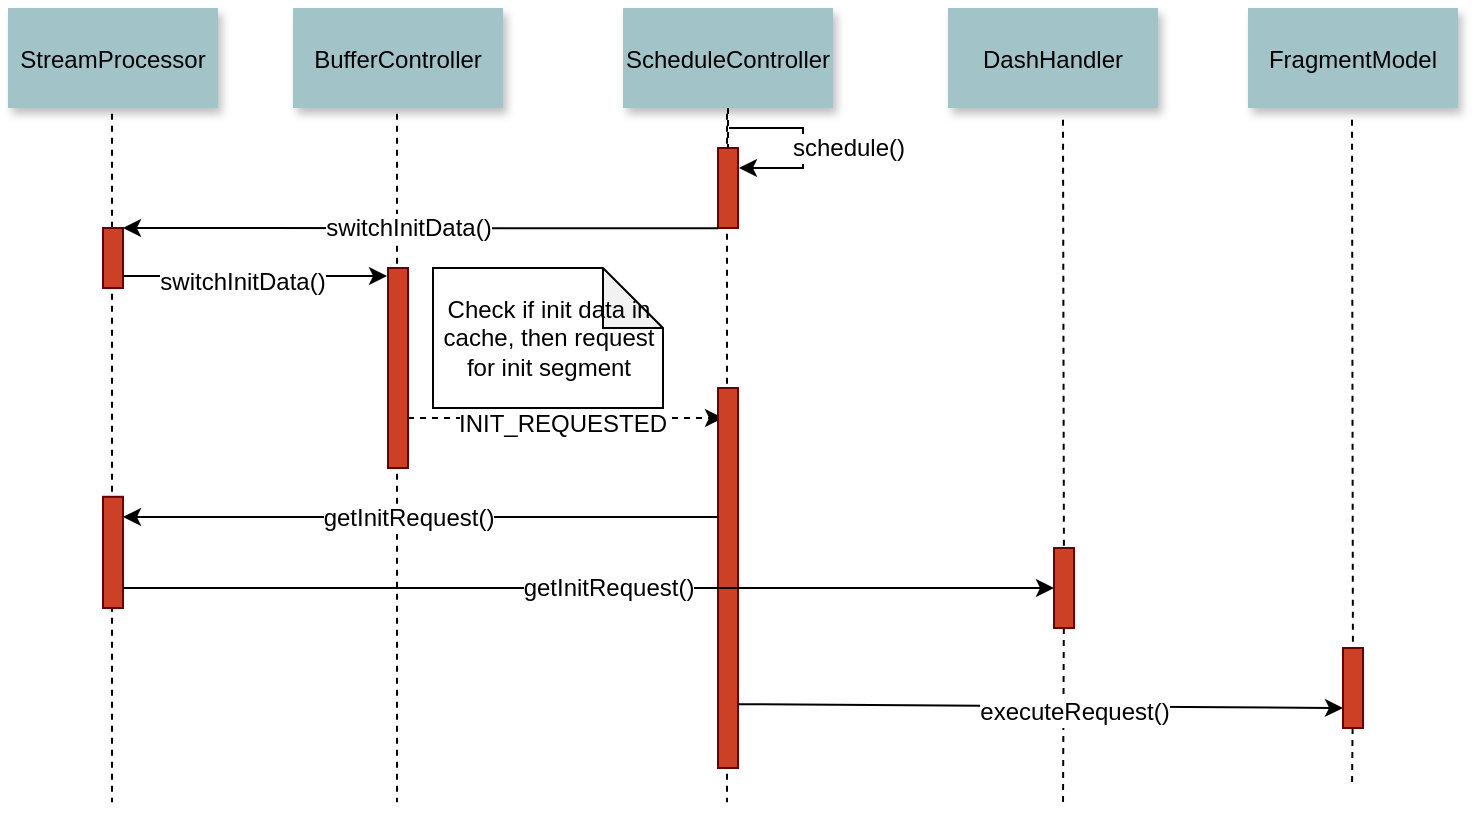 <mxfile version="12.9.3" type="github">
  <diagram name="Page-1" id="9361dd3d-8414-5efd-6122-117bd74ce7a7">
    <mxGraphModel dx="3822" dy="1233" grid="1" gridSize="10" guides="1" tooltips="1" connect="1" arrows="1" fold="1" page="0" pageScale="1.5" pageWidth="826" pageHeight="1169" background="#ffffff" math="0" shadow="0">
      <root>
        <mxCell id="0" />
        <mxCell id="1" parent="0" />
        <mxCell id="KNcOEiXxL7E3P6PZ_gTP-124" value="" style="edgeStyle=none;endArrow=none;dashed=1" edge="1" parent="1">
          <mxGeometry x="-1938.929" y="72.617" width="100" height="100" as="geometry">
            <mxPoint x="-1968" y="22.92" as="sourcePoint" />
            <mxPoint x="-1968" y="367.09" as="targetPoint" />
          </mxGeometry>
        </mxCell>
        <mxCell id="KNcOEiXxL7E3P6PZ_gTP-123" value="" style="edgeStyle=none;endArrow=none;dashed=1" edge="1" parent="1">
          <mxGeometry x="-1796.429" y="72.617" width="100" height="100" as="geometry">
            <mxPoint x="-1825.5" y="22.92" as="sourcePoint" />
            <mxPoint x="-1825.5" y="367.09" as="targetPoint" />
          </mxGeometry>
        </mxCell>
        <mxCell id="KNcOEiXxL7E3P6PZ_gTP-122" value="" style="edgeStyle=none;endArrow=none;dashed=1" edge="1" parent="1">
          <mxGeometry x="-1631.429" y="72.617" width="100" height="100" as="geometry">
            <mxPoint x="-1660.5" y="22.92" as="sourcePoint" />
            <mxPoint x="-1660.5" y="367.09" as="targetPoint" />
          </mxGeometry>
        </mxCell>
        <mxCell id="KNcOEiXxL7E3P6PZ_gTP-101" style="edgeStyle=orthogonalEdgeStyle;rounded=0;orthogonalLoop=1;jettySize=auto;html=1;exitX=1;exitY=0.75;exitDx=0;exitDy=0;" edge="1" parent="1" source="2">
          <mxGeometry relative="1" as="geometry">
            <mxPoint x="-1830.5" y="104" as="targetPoint" />
            <Array as="points">
              <mxPoint x="-1962.5" y="104" />
            </Array>
          </mxGeometry>
        </mxCell>
        <mxCell id="KNcOEiXxL7E3P6PZ_gTP-102" value="switchInitData()" style="text;html=1;align=center;verticalAlign=middle;resizable=0;points=[];labelBackgroundColor=#ffffff;" vertex="1" connectable="0" parent="KNcOEiXxL7E3P6PZ_gTP-101">
          <mxGeometry x="0.297" y="-2" relative="1" as="geometry">
            <mxPoint x="-25.44" y="0.97" as="offset" />
          </mxGeometry>
        </mxCell>
        <mxCell id="2" value="" style="fillColor=#CC4125;strokeColor=#660000" parent="1" vertex="1">
          <mxGeometry x="-1972.5" y="80" width="10" height="30" as="geometry" />
        </mxCell>
        <mxCell id="4" value="StreamProcessor" style="shadow=1;fillColor=#A2C4C9;strokeColor=none" parent="1" vertex="1">
          <mxGeometry x="-2020" y="-30" width="105" height="50" as="geometry" />
        </mxCell>
        <mxCell id="KNcOEiXxL7E3P6PZ_gTP-109" style="edgeStyle=orthogonalEdgeStyle;rounded=0;orthogonalLoop=1;jettySize=auto;html=1;exitX=1;exitY=0.75;exitDx=0;exitDy=0;dashed=1;" edge="1" parent="1" source="6">
          <mxGeometry relative="1" as="geometry">
            <mxPoint x="-1662.5" y="175" as="targetPoint" />
          </mxGeometry>
        </mxCell>
        <mxCell id="KNcOEiXxL7E3P6PZ_gTP-110" value="INIT_REQUESTED" style="text;html=1;align=center;verticalAlign=middle;resizable=0;points=[];labelBackgroundColor=#ffffff;" vertex="1" connectable="0" parent="KNcOEiXxL7E3P6PZ_gTP-109">
          <mxGeometry x="-0.206" y="-3" relative="1" as="geometry">
            <mxPoint x="14.5" as="offset" />
          </mxGeometry>
        </mxCell>
        <mxCell id="6" value="" style="fillColor=#CC4125;strokeColor=#660000" parent="1" vertex="1">
          <mxGeometry x="-1830" y="100" width="10" height="100" as="geometry" />
        </mxCell>
        <mxCell id="7" value="BufferController" style="shadow=1;fillColor=#A2C4C9;strokeColor=none" parent="1" vertex="1">
          <mxGeometry x="-1877.5" y="-30" width="105" height="50" as="geometry" />
        </mxCell>
        <mxCell id="21" value="" style="fillColor=#CC4125;strokeColor=#660000" parent="1" vertex="1">
          <mxGeometry x="-1665" y="40" width="10" height="40" as="geometry" />
        </mxCell>
        <mxCell id="22" value="ScheduleController" style="shadow=1;fillColor=#A2C4C9;strokeColor=none" parent="1" vertex="1">
          <mxGeometry x="-1712.5" y="-30" width="105" height="50" as="geometry" />
        </mxCell>
        <mxCell id="23" value="" style="edgeStyle=none;endArrow=none;dashed=1" parent="1" source="22" target="21" edge="1">
          <mxGeometry x="-1558.012" y="85.0" width="100" height="100" as="geometry">
            <mxPoint x="-1497.847" y="20" as="sourcePoint" />
            <mxPoint x="-1497.847" y="170" as="targetPoint" />
          </mxGeometry>
        </mxCell>
        <mxCell id="24" value="DashHandler" style="shadow=1;fillColor=#A2C4C9;strokeColor=none" parent="1" vertex="1">
          <mxGeometry x="-1550" y="-30" width="105" height="50" as="geometry" />
        </mxCell>
        <object label="" id="34">
          <mxCell style="edgeStyle=elbowEdgeStyle;elbow=vertical;verticalLabelPosition=top;verticalAlign=bottom" parent="1" edge="1" target="2">
            <mxGeometry x="-1795" y="50.736" width="100" height="100" as="geometry">
              <mxPoint x="-1665" y="80.13" as="sourcePoint" />
              <mxPoint x="-1547.5" y="80.13" as="targetPoint" />
              <Array as="points" />
            </mxGeometry>
          </mxCell>
        </object>
        <mxCell id="KNcOEiXxL7E3P6PZ_gTP-105" value="switchInitData()" style="text;html=1;align=center;verticalAlign=middle;resizable=0;points=[];labelBackgroundColor=#ffffff;" vertex="1" connectable="0" parent="34">
          <mxGeometry relative="1" as="geometry">
            <mxPoint x="-6.13" as="offset" />
          </mxGeometry>
        </mxCell>
        <mxCell id="KNcOEiXxL7E3P6PZ_gTP-89" style="edgeStyle=orthogonalEdgeStyle;rounded=0;orthogonalLoop=1;jettySize=auto;html=1;" edge="1" parent="1">
          <mxGeometry relative="1" as="geometry">
            <mxPoint x="-1659.5" y="30" as="sourcePoint" />
            <mxPoint x="-1654.5" y="50" as="targetPoint" />
            <Array as="points">
              <mxPoint x="-1622.5" y="30" />
              <mxPoint x="-1622.5" y="50" />
              <mxPoint x="-1654.5" y="50" />
            </Array>
          </mxGeometry>
        </mxCell>
        <mxCell id="KNcOEiXxL7E3P6PZ_gTP-90" value="schedule()" style="text;html=1;align=center;verticalAlign=middle;resizable=0;points=[];labelBackgroundColor=#ffffff;" vertex="1" connectable="0" parent="KNcOEiXxL7E3P6PZ_gTP-89">
          <mxGeometry x="0.377" relative="1" as="geometry">
            <mxPoint x="26.5" y="-10" as="offset" />
          </mxGeometry>
        </mxCell>
        <mxCell id="KNcOEiXxL7E3P6PZ_gTP-112" value="Check if init data in cache, then request for init segment" style="shape=note;whiteSpace=wrap;html=1;backgroundOutline=1;darkOpacity=0.05;" vertex="1" parent="1">
          <mxGeometry x="-1807.5" y="100" width="115" height="70" as="geometry" />
        </mxCell>
        <mxCell id="KNcOEiXxL7E3P6PZ_gTP-113" value="" style="fillColor=#CC4125;strokeColor=#660000" vertex="1" parent="1">
          <mxGeometry x="-1972.5" y="214.39" width="10" height="55.61" as="geometry" />
        </mxCell>
        <object label="" id="KNcOEiXxL7E3P6PZ_gTP-115">
          <mxCell style="edgeStyle=elbowEdgeStyle;elbow=vertical;verticalLabelPosition=top;verticalAlign=bottom" edge="1" parent="1">
            <mxGeometry x="-1795" y="195.126" width="100" height="100" as="geometry">
              <mxPoint x="-1665" y="224.52" as="sourcePoint" />
              <mxPoint x="-1962.5" y="224.39" as="targetPoint" />
              <Array as="points" />
            </mxGeometry>
          </mxCell>
        </object>
        <mxCell id="KNcOEiXxL7E3P6PZ_gTP-116" value="getInitRequest()" style="text;html=1;align=center;verticalAlign=middle;resizable=0;points=[];labelBackgroundColor=#ffffff;" vertex="1" connectable="0" parent="KNcOEiXxL7E3P6PZ_gTP-115">
          <mxGeometry relative="1" as="geometry">
            <mxPoint x="-6.13" as="offset" />
          </mxGeometry>
        </mxCell>
        <mxCell id="KNcOEiXxL7E3P6PZ_gTP-117" value="" style="fillColor=#CC4125;strokeColor=#660000" vertex="1" parent="1">
          <mxGeometry x="-1665" y="160" width="10" height="190" as="geometry" />
        </mxCell>
        <mxCell id="KNcOEiXxL7E3P6PZ_gTP-121" value="" style="edgeStyle=none;endArrow=none;dashed=1" edge="1" parent="1" source="KNcOEiXxL7E3P6PZ_gTP-125">
          <mxGeometry x="-1463.429" y="75.527" width="100" height="100" as="geometry">
            <mxPoint x="-1492.5" y="25.83" as="sourcePoint" />
            <mxPoint x="-1492.5" y="370" as="targetPoint" />
          </mxGeometry>
        </mxCell>
        <mxCell id="KNcOEiXxL7E3P6PZ_gTP-125" value="" style="fillColor=#CC4125;strokeColor=#660000" vertex="1" parent="1">
          <mxGeometry x="-1497" y="240" width="10" height="40" as="geometry" />
        </mxCell>
        <mxCell id="KNcOEiXxL7E3P6PZ_gTP-126" value="" style="edgeStyle=none;endArrow=none;dashed=1" edge="1" parent="1" target="KNcOEiXxL7E3P6PZ_gTP-125">
          <mxGeometry x="-1463.429" y="75.527" width="100" height="100" as="geometry">
            <mxPoint x="-1492.5" y="25.83" as="sourcePoint" />
            <mxPoint x="-1492.5" y="370" as="targetPoint" />
          </mxGeometry>
        </mxCell>
        <mxCell id="KNcOEiXxL7E3P6PZ_gTP-127" value="" style="endArrow=classic;html=1;entryX=0;entryY=0.5;entryDx=0;entryDy=0;" edge="1" parent="1" target="KNcOEiXxL7E3P6PZ_gTP-125">
          <mxGeometry width="50" height="50" relative="1" as="geometry">
            <mxPoint x="-1962.5" y="260" as="sourcePoint" />
            <mxPoint x="-1512.5" y="260" as="targetPoint" />
          </mxGeometry>
        </mxCell>
        <mxCell id="KNcOEiXxL7E3P6PZ_gTP-128" value="getInitRequest()" style="text;html=1;align=center;verticalAlign=middle;resizable=0;points=[];labelBackgroundColor=#ffffff;" vertex="1" connectable="0" parent="KNcOEiXxL7E3P6PZ_gTP-127">
          <mxGeometry x="0.092" y="-2" relative="1" as="geometry">
            <mxPoint x="-11.5" y="-2" as="offset" />
          </mxGeometry>
        </mxCell>
        <mxCell id="KNcOEiXxL7E3P6PZ_gTP-129" value="FragmentModel" style="shadow=1;fillColor=#A2C4C9;strokeColor=none" vertex="1" parent="1">
          <mxGeometry x="-1400" y="-30" width="105" height="50" as="geometry" />
        </mxCell>
        <mxCell id="KNcOEiXxL7E3P6PZ_gTP-131" value="" style="edgeStyle=none;endArrow=none;dashed=1" edge="1" parent="1" source="KNcOEiXxL7E3P6PZ_gTP-132">
          <mxGeometry x="-1318.929" y="75.527" width="100" height="100" as="geometry">
            <mxPoint x="-1348" y="25.83" as="sourcePoint" />
            <mxPoint x="-1348" y="360" as="targetPoint" />
          </mxGeometry>
        </mxCell>
        <mxCell id="KNcOEiXxL7E3P6PZ_gTP-132" value="" style="fillColor=#CC4125;strokeColor=#660000" vertex="1" parent="1">
          <mxGeometry x="-1352.5" y="290" width="10" height="40" as="geometry" />
        </mxCell>
        <mxCell id="KNcOEiXxL7E3P6PZ_gTP-133" value="" style="edgeStyle=none;endArrow=none;dashed=1" edge="1" parent="1" target="KNcOEiXxL7E3P6PZ_gTP-132">
          <mxGeometry x="-1318.929" y="75.527" width="100" height="100" as="geometry">
            <mxPoint x="-1348" y="25.83" as="sourcePoint" />
            <mxPoint x="-1348" y="360" as="targetPoint" />
          </mxGeometry>
        </mxCell>
        <mxCell id="KNcOEiXxL7E3P6PZ_gTP-134" value="" style="endArrow=classic;html=1;exitX=1;exitY=0.832;exitDx=0;exitDy=0;exitPerimeter=0;entryX=0;entryY=0.75;entryDx=0;entryDy=0;" edge="1" parent="1" source="KNcOEiXxL7E3P6PZ_gTP-117" target="KNcOEiXxL7E3P6PZ_gTP-132">
          <mxGeometry width="50" height="50" relative="1" as="geometry">
            <mxPoint x="-1360" y="320" as="sourcePoint" />
            <mxPoint x="-1310" y="270" as="targetPoint" />
          </mxGeometry>
        </mxCell>
        <mxCell id="KNcOEiXxL7E3P6PZ_gTP-135" value="executeRequest()" style="text;html=1;align=center;verticalAlign=middle;resizable=0;points=[];labelBackgroundColor=#ffffff;" vertex="1" connectable="0" parent="KNcOEiXxL7E3P6PZ_gTP-134">
          <mxGeometry x="0.296" y="-2" relative="1" as="geometry">
            <mxPoint x="-27.98" as="offset" />
          </mxGeometry>
        </mxCell>
      </root>
    </mxGraphModel>
  </diagram>
</mxfile>
